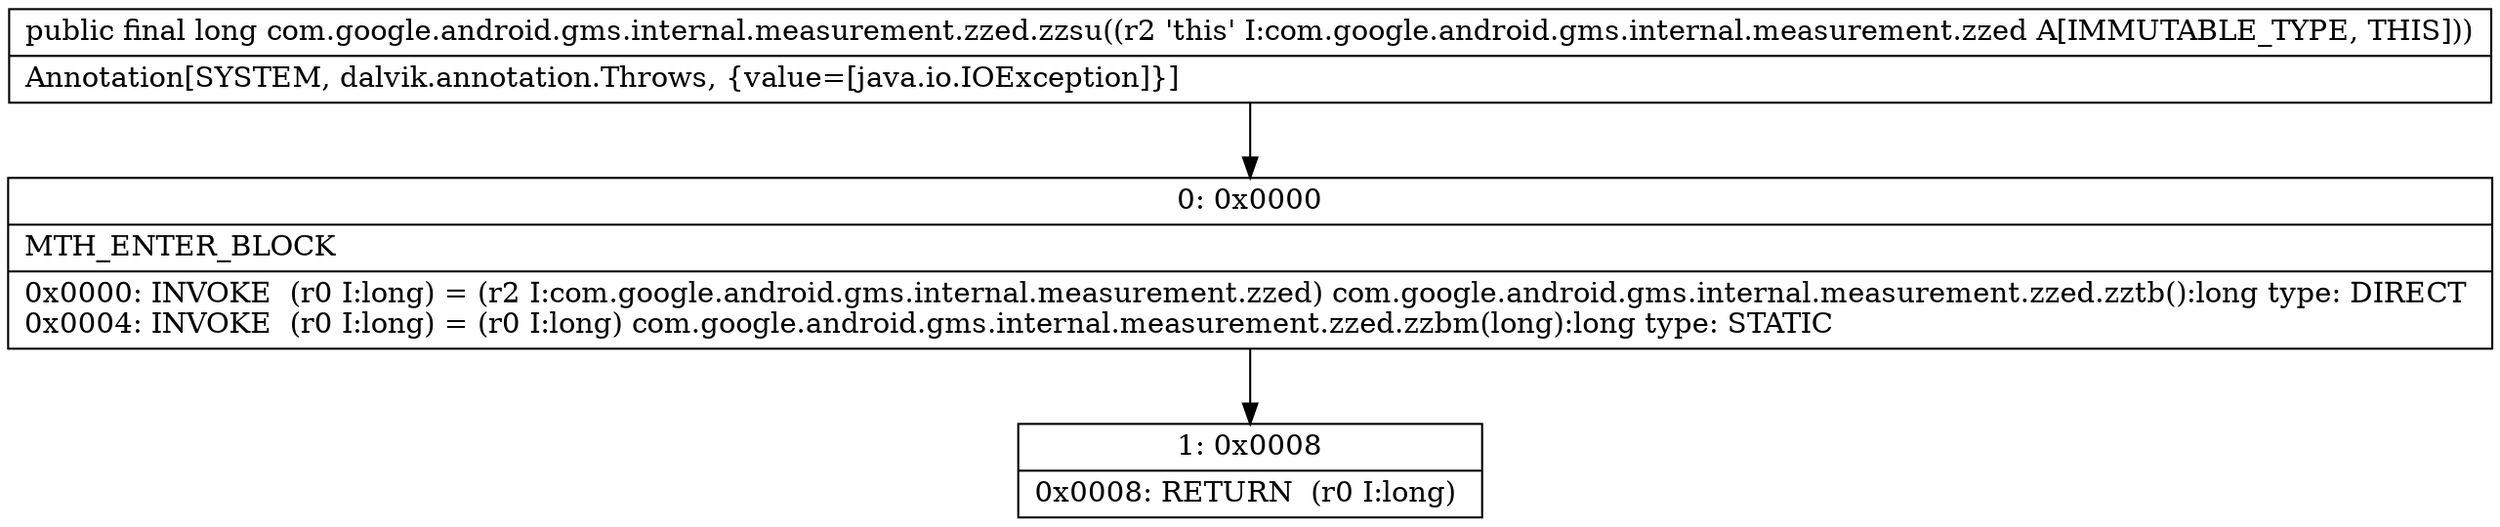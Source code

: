 digraph "CFG forcom.google.android.gms.internal.measurement.zzed.zzsu()J" {
Node_0 [shape=record,label="{0\:\ 0x0000|MTH_ENTER_BLOCK\l|0x0000: INVOKE  (r0 I:long) = (r2 I:com.google.android.gms.internal.measurement.zzed) com.google.android.gms.internal.measurement.zzed.zztb():long type: DIRECT \l0x0004: INVOKE  (r0 I:long) = (r0 I:long) com.google.android.gms.internal.measurement.zzed.zzbm(long):long type: STATIC \l}"];
Node_1 [shape=record,label="{1\:\ 0x0008|0x0008: RETURN  (r0 I:long) \l}"];
MethodNode[shape=record,label="{public final long com.google.android.gms.internal.measurement.zzed.zzsu((r2 'this' I:com.google.android.gms.internal.measurement.zzed A[IMMUTABLE_TYPE, THIS]))  | Annotation[SYSTEM, dalvik.annotation.Throws, \{value=[java.io.IOException]\}]\l}"];
MethodNode -> Node_0;
Node_0 -> Node_1;
}

